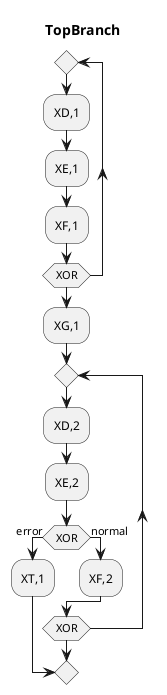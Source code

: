 /'

Welcome and thank you for using Pladitor!
=========================================

First Steps Overview
--------------------

The Sidebar Menu provides these functionalities:
    ------------

 - Editor:       This page. Work on your diagrams here.
 - Templates:    The template gallery for all kinds of 
                 diagram types
 - Preferences:  Settings page to set language, theme etc.
 - Feedback:     A page for giving feedback to the  
                 Pladitor team.
 - About:        General information about Pladitor.
 
The Top Toolbar provides these functionalities:
    -----------
    
  - Open diagram from text-, PNG-, or SVG-files
  - Add diagram to custom templates gallery
  - Show keyboard shortcuts
  - Open external help URL
  - Save diagram source as text file
  - Export diagram as SVG, PNG, EPS, TXT, or URL
  
'/

@startuml (id=Branch_1)
title TopBranch
    repeat
      :XD,1;
      :XE,1;
      :XF,1;
    repeat while (XOR)
    :XG,1;
    repeat
      :XD,2;
      :XE,2;
      if (XOR) then (error)
        :XT,1;
        break
      else (normal)
        :XF,2;
      endif
    repeat while (XOR)

@enduml